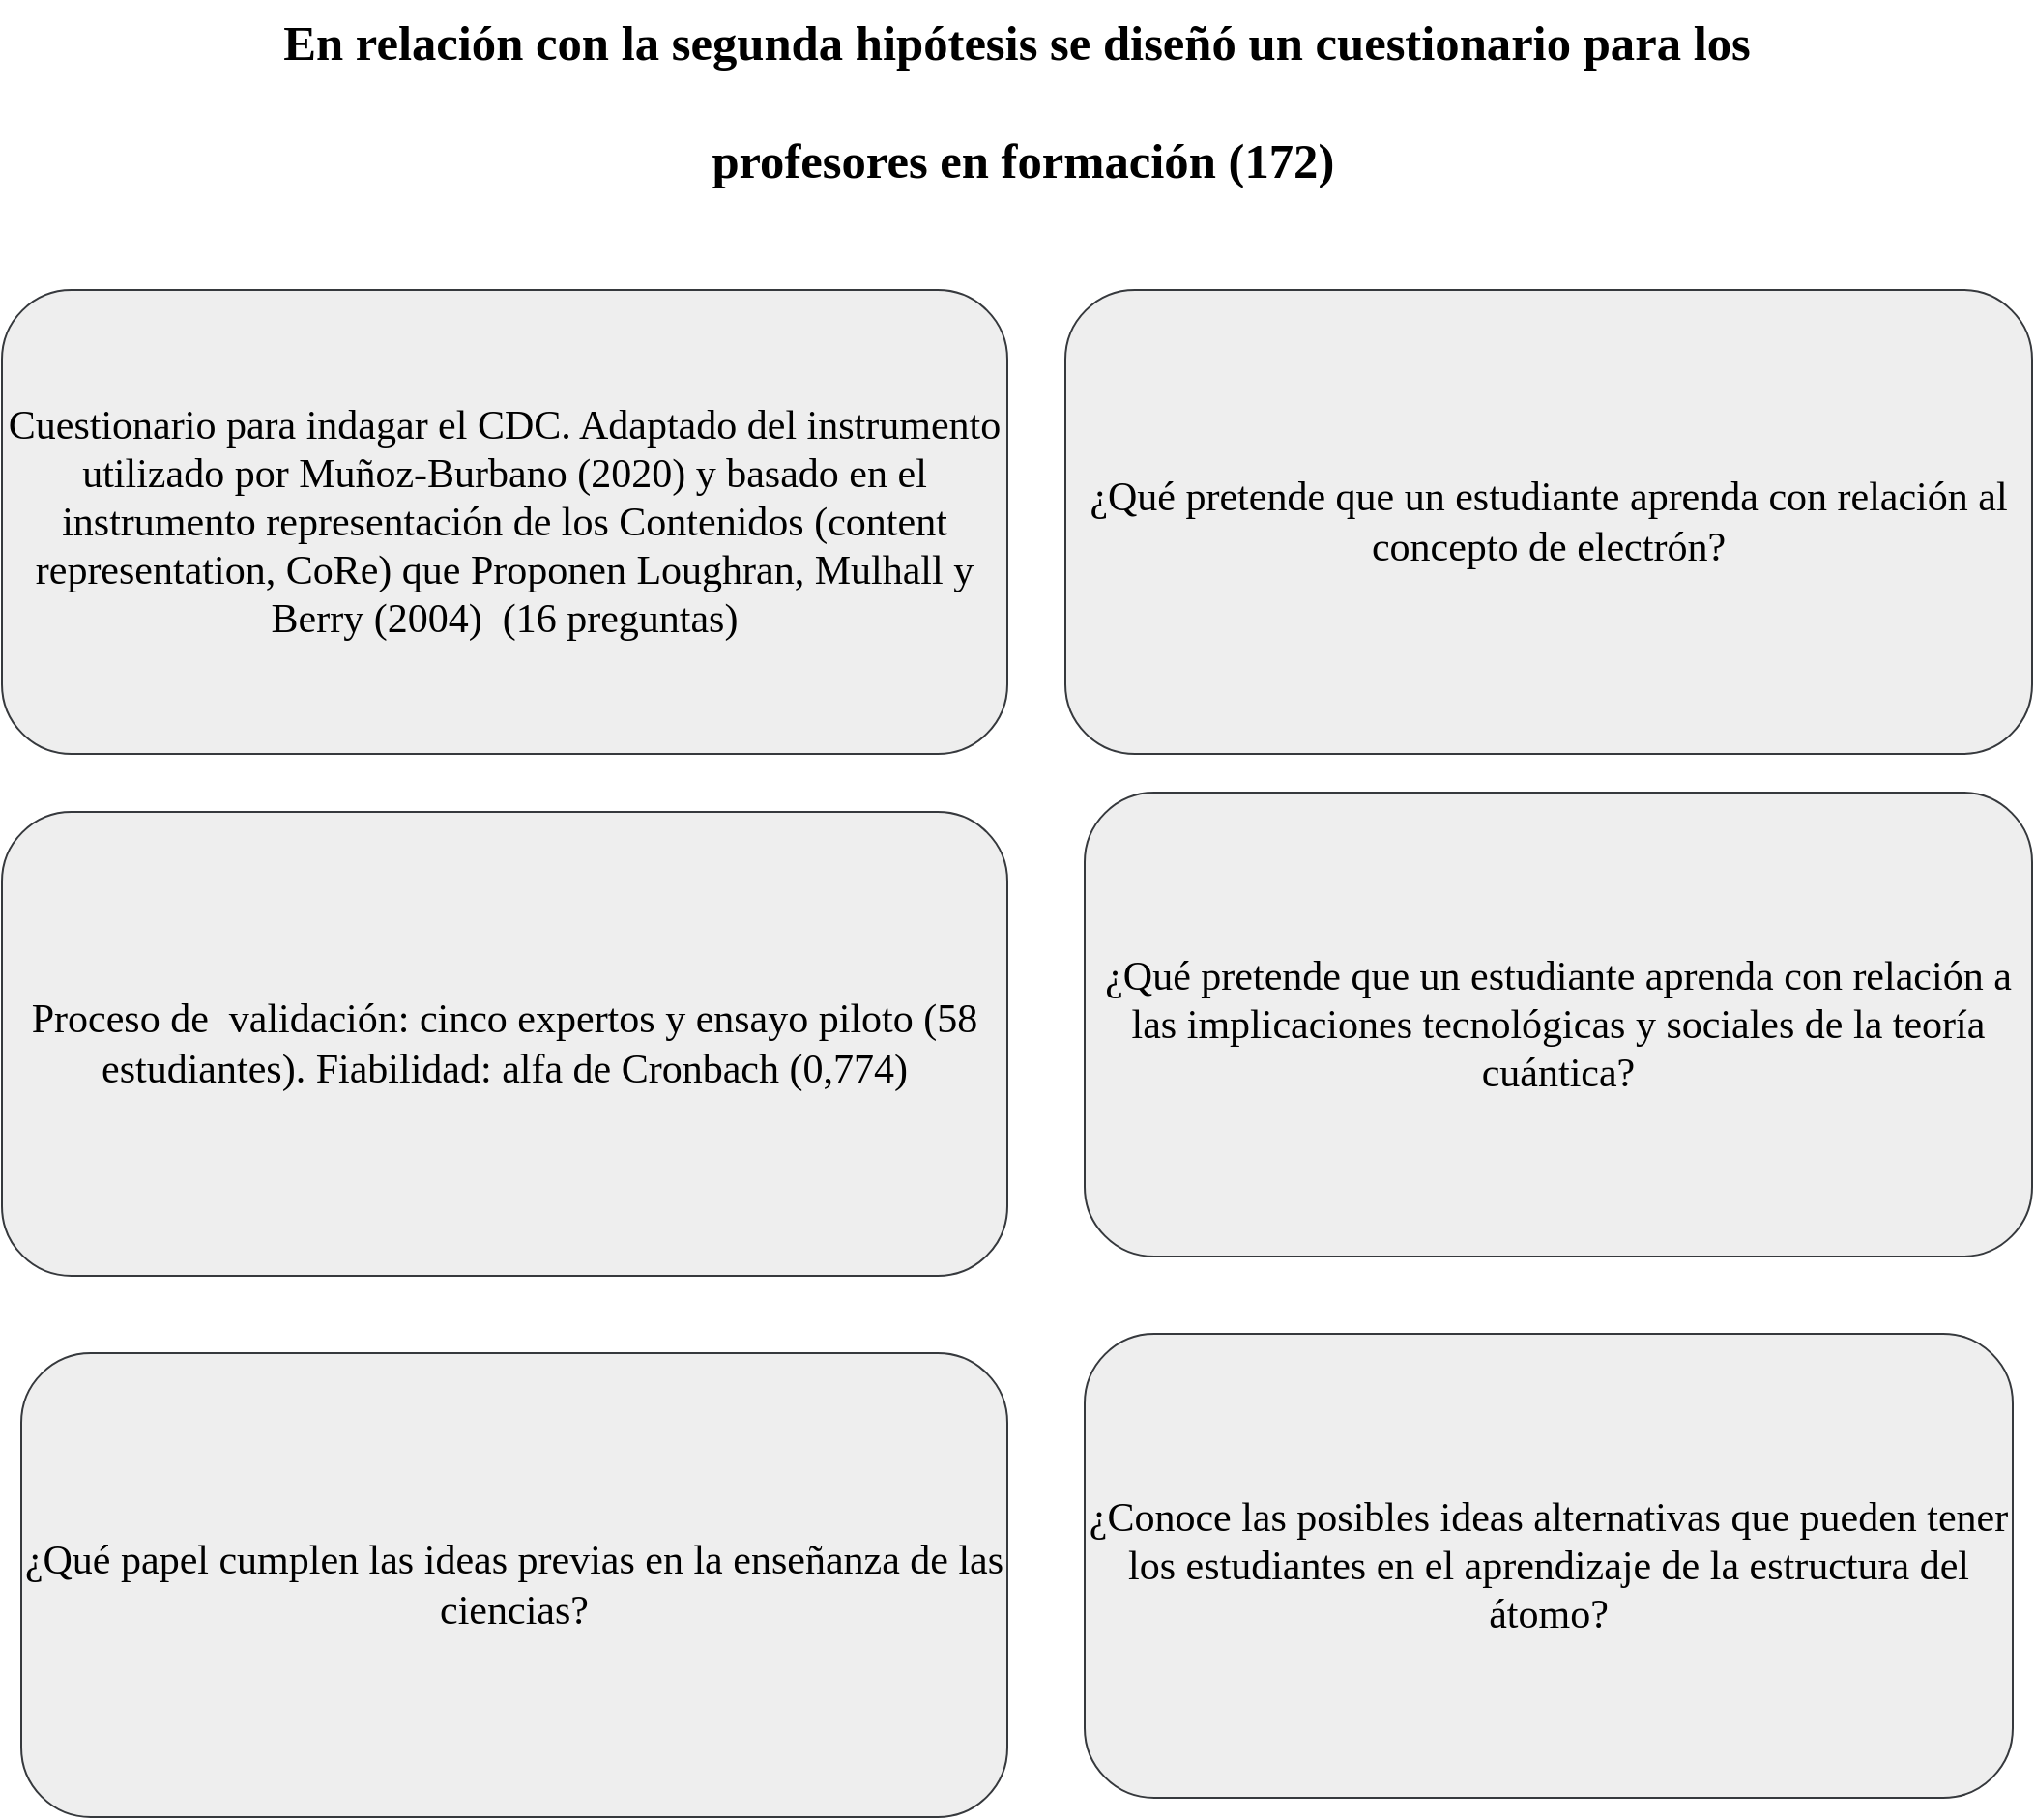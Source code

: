 <mxfile version="26.0.14">
  <diagram name="Página-1" id="Gbi8eX8rKpZGHyq2F7fT">
    <mxGraphModel dx="1746" dy="897" grid="1" gridSize="10" guides="1" tooltips="1" connect="1" arrows="1" fold="1" page="1" pageScale="1" pageWidth="1169" pageHeight="827" math="0" shadow="0">
      <root>
        <mxCell id="0" />
        <mxCell id="1" parent="0" />
        <mxCell id="Gtmt9p3vTEbte_BujXIY-4" value="&lt;div&gt;Cuestionario para indagar el CDC. Adaptado del instrumento utilizado por Muñoz-Burbano (2020) y basado en el instrumento representación de los Contenidos (content representation, CoRe) que Proponen Loughran, Mulhall y Berry (2004)&amp;nbsp; (16 preguntas)&lt;/div&gt;" style="rounded=1;whiteSpace=wrap;html=1;fontSize=21;fontFamily=Verdana;fillColor=#eeeeee;strokeColor=#36393d;" vertex="1" parent="1">
          <mxGeometry x="40" y="210" width="520" height="240" as="geometry" />
        </mxCell>
        <mxCell id="Gtmt9p3vTEbte_BujXIY-5" value="&lt;div&gt;Proceso de&amp;nbsp; validación: cinco expertos y ensayo piloto (58 estudiantes). Fiabilidad: alfa de Cronbach (0,774)&lt;/div&gt;" style="rounded=1;whiteSpace=wrap;html=1;fontSize=21;fontFamily=Verdana;fillColor=#eeeeee;strokeColor=#36393d;" vertex="1" parent="1">
          <mxGeometry x="40" y="480" width="520" height="240" as="geometry" />
        </mxCell>
        <mxCell id="Gtmt9p3vTEbte_BujXIY-6" value="&lt;div&gt;¿Qué papel cumplen las ideas previas en la enseñanza de las ciencias?&lt;/div&gt;" style="rounded=1;whiteSpace=wrap;html=1;fontSize=21;fontFamily=Verdana;fillColor=#eeeeee;strokeColor=#36393d;" vertex="1" parent="1">
          <mxGeometry x="50" y="760" width="510" height="240" as="geometry" />
        </mxCell>
        <mxCell id="Gtmt9p3vTEbte_BujXIY-7" value="&lt;div&gt;¿Qué pretende que un estudiante aprenda con relación al concepto de electrón?&lt;/div&gt;" style="rounded=1;whiteSpace=wrap;html=1;fontSize=21;fontFamily=Verdana;fillColor=#eeeeee;strokeColor=#36393d;" vertex="1" parent="1">
          <mxGeometry x="590" y="210" width="500" height="240" as="geometry" />
        </mxCell>
        <mxCell id="Gtmt9p3vTEbte_BujXIY-8" value="&lt;div&gt;¿Qué pretende que un estudiante aprenda con relación a las implicaciones tecnológicas y sociales de la teoría cuántica?&lt;/div&gt;" style="rounded=1;whiteSpace=wrap;html=1;fontSize=21;fontFamily=Verdana;fillColor=#eeeeee;strokeColor=#36393d;" vertex="1" parent="1">
          <mxGeometry x="600" y="470" width="490" height="240" as="geometry" />
        </mxCell>
        <mxCell id="Gtmt9p3vTEbte_BujXIY-9" value="&lt;div&gt;¿Conoce las posibles ideas alternativas que pueden tener los estudiantes en el aprendizaje de la estructura del átomo?&lt;/div&gt;" style="rounded=1;whiteSpace=wrap;html=1;fontSize=21;fontFamily=Verdana;fillColor=#eeeeee;strokeColor=#36393d;" vertex="1" parent="1">
          <mxGeometry x="600" y="750" width="480" height="240" as="geometry" />
        </mxCell>
        <mxCell id="Gtmt9p3vTEbte_BujXIY-10" value="&lt;span style=&quot;font-size: 19pt; font-variant: normal; color: black; text-transform: none; letter-spacing: 0pt; font-weight: bold; font-style: normal; vertical-align: baseline;&quot;&gt;En relación con la segunda hipótesis se diseñó un cuestionario para los&lt;/span&gt;&lt;div&gt;&lt;span style=&quot;font-size: 19pt; font-variant: normal; color: black; text-transform: none; letter-spacing: 0pt; font-weight: bold; font-style: normal; vertical-align: baseline;&quot;&gt;&lt;br&gt;&lt;/span&gt;&lt;/div&gt;&lt;div&gt;&lt;span style=&quot;font-size: 19pt; font-variant: normal; color: black; text-transform: none; letter-spacing: 0pt; font-weight: bold; font-style: normal; vertical-align: baseline;&quot;&gt;&amp;nbsp;profesores en formación (172)&lt;/span&gt;&lt;/div&gt;" style="text;whiteSpace=wrap;html=1;fontFamily=Verdana;align=center;" vertex="1" parent="1">
          <mxGeometry x="40" y="60" width="1050" height="110" as="geometry" />
        </mxCell>
      </root>
    </mxGraphModel>
  </diagram>
</mxfile>
